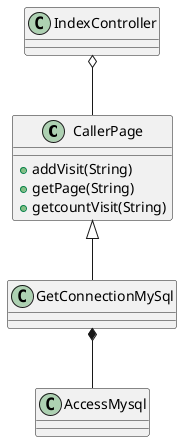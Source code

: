 @startuml
class CallerPage{
+addVisit(String)
+getPage(String)
+getcountVisit(String)
}
IndexController o-- CallerPage
CallerPage <|-- GetConnectionMySql
GetConnectionMySql *-- AccessMysql
@enduml